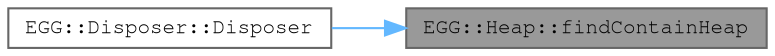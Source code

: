 digraph "EGG::Heap::findContainHeap"
{
 // LATEX_PDF_SIZE
  bgcolor="transparent";
  edge [fontname=FreeMono,fontsize=10,labelfontname=FreeMono,labelfontsize=10];
  node [fontname=FreeMono,fontsize=10,shape=box,height=0.2,width=0.4];
  rankdir="RL";
  Node1 [label="EGG::Heap::findContainHeap",height=0.2,width=0.4,color="gray40", fillcolor="grey60", style="filled", fontcolor="black",tooltip="Scan global heap list for heap containing specified memory block."];
  Node1 -> Node2 [dir="back",color="steelblue1",style="solid"];
  Node2 [label="EGG::Disposer::Disposer",height=0.2,width=0.4,color="grey40", fillcolor="white", style="filled",URL="$class_e_g_g_1_1_disposer.html#a2e05c359f93cc0f8778d0891fc11a21c",tooltip="Disposer constructor: attach to heap."];
}
